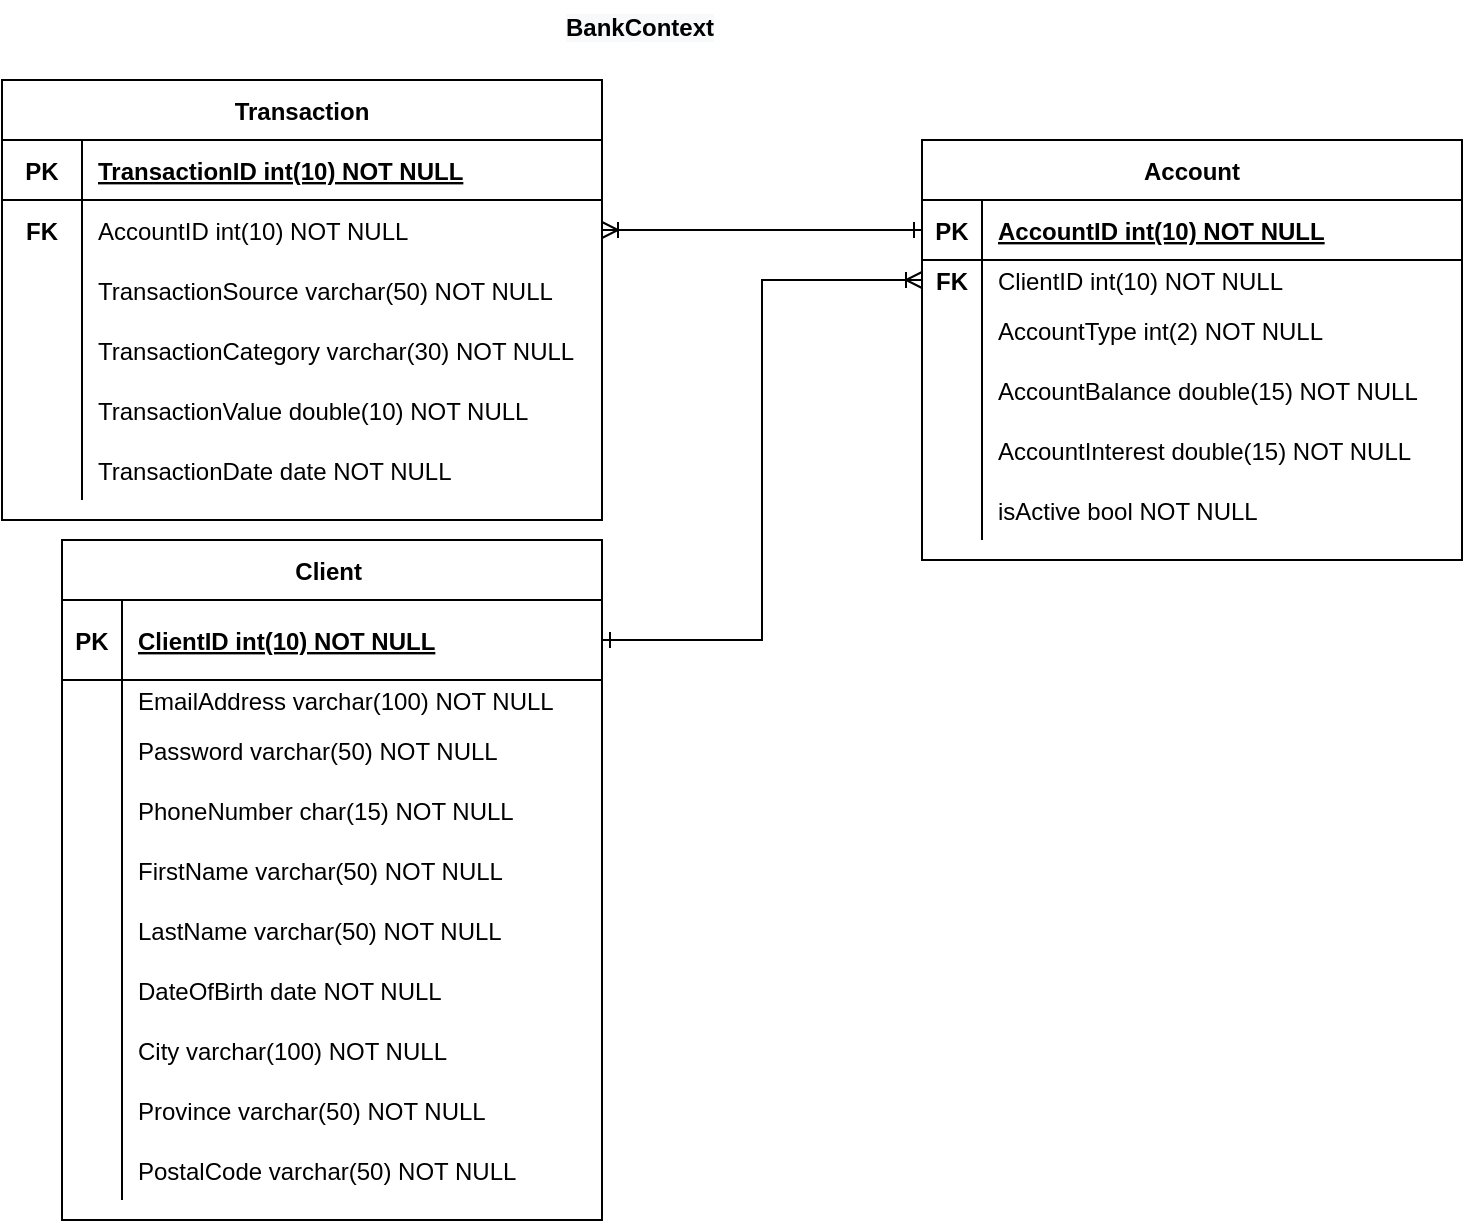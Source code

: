 <mxfile version="13.9.9" type="device"><diagram id="R2lEEEUBdFMjLlhIrx00" name="Page-1"><mxGraphModel dx="1205" dy="696" grid="1" gridSize="10" guides="1" tooltips="1" connect="1" arrows="1" fold="1" page="1" pageScale="1" pageWidth="850" pageHeight="1100" math="0" shadow="0" extFonts="Permanent Marker^https://fonts.googleapis.com/css?family=Permanent+Marker"><root><mxCell id="0"/><mxCell id="1" parent="0"/><mxCell id="C-vyLk0tnHw3VtMMgP7b-2" value="Transaction" style="shape=table;startSize=30;container=1;collapsible=1;childLayout=tableLayout;fixedRows=1;rowLines=0;fontStyle=1;align=center;resizeLast=1;" parent="1" vertex="1"><mxGeometry x="90" y="350" width="300" height="220" as="geometry"/></mxCell><mxCell id="C-vyLk0tnHw3VtMMgP7b-3" value="" style="shape=partialRectangle;collapsible=0;dropTarget=0;pointerEvents=0;fillColor=none;points=[[0,0.5],[1,0.5]];portConstraint=eastwest;top=0;left=0;right=0;bottom=1;" parent="C-vyLk0tnHw3VtMMgP7b-2" vertex="1"><mxGeometry y="30" width="300" height="30" as="geometry"/></mxCell><mxCell id="C-vyLk0tnHw3VtMMgP7b-4" value="PK" style="shape=partialRectangle;overflow=hidden;connectable=0;fillColor=none;top=0;left=0;bottom=0;right=0;fontStyle=1;" parent="C-vyLk0tnHw3VtMMgP7b-3" vertex="1"><mxGeometry width="40" height="30" as="geometry"/></mxCell><mxCell id="C-vyLk0tnHw3VtMMgP7b-5" value="TransactionID int(10) NOT NULL " style="shape=partialRectangle;overflow=hidden;connectable=0;fillColor=none;top=0;left=0;bottom=0;right=0;align=left;spacingLeft=6;fontStyle=5;" parent="C-vyLk0tnHw3VtMMgP7b-3" vertex="1"><mxGeometry x="40" width="260" height="30" as="geometry"/></mxCell><mxCell id="C-vyLk0tnHw3VtMMgP7b-9" value="" style="shape=partialRectangle;collapsible=0;dropTarget=0;pointerEvents=0;fillColor=none;points=[[0,0.5],[1,0.5]];portConstraint=eastwest;top=0;left=0;right=0;bottom=0;" parent="C-vyLk0tnHw3VtMMgP7b-2" vertex="1"><mxGeometry y="60" width="300" height="30" as="geometry"/></mxCell><mxCell id="C-vyLk0tnHw3VtMMgP7b-10" value="" style="shape=partialRectangle;overflow=hidden;connectable=0;fillColor=none;top=0;left=0;bottom=0;right=0;" parent="C-vyLk0tnHw3VtMMgP7b-9" vertex="1"><mxGeometry width="40" height="30" as="geometry"/></mxCell><mxCell id="C-vyLk0tnHw3VtMMgP7b-11" value="AccountID int(10) NOT NULL" style="shape=partialRectangle;overflow=hidden;connectable=0;fillColor=none;top=0;left=0;bottom=0;right=0;align=left;spacingLeft=6;" parent="C-vyLk0tnHw3VtMMgP7b-9" vertex="1"><mxGeometry x="40" width="260" height="30" as="geometry"/></mxCell><mxCell id="YrNoyx_0j4bPCNiUVQTW-1" value="" style="shape=partialRectangle;collapsible=0;dropTarget=0;pointerEvents=0;fillColor=none;points=[[0,0.5],[1,0.5]];portConstraint=eastwest;top=0;left=0;right=0;bottom=0;" parent="C-vyLk0tnHw3VtMMgP7b-2" vertex="1"><mxGeometry y="90" width="300" height="30" as="geometry"/></mxCell><mxCell id="YrNoyx_0j4bPCNiUVQTW-2" value="" style="shape=partialRectangle;overflow=hidden;connectable=0;fillColor=none;top=0;left=0;bottom=0;right=0;" parent="YrNoyx_0j4bPCNiUVQTW-1" vertex="1"><mxGeometry width="40" height="30" as="geometry"/></mxCell><mxCell id="YrNoyx_0j4bPCNiUVQTW-3" value="TransactionSource varchar(50) NOT NULL" style="shape=partialRectangle;overflow=hidden;connectable=0;fillColor=none;top=0;left=0;bottom=0;right=0;align=left;spacingLeft=6;" parent="YrNoyx_0j4bPCNiUVQTW-1" vertex="1"><mxGeometry x="40" width="260" height="30" as="geometry"/></mxCell><mxCell id="YrNoyx_0j4bPCNiUVQTW-4" value="" style="shape=partialRectangle;collapsible=0;dropTarget=0;pointerEvents=0;fillColor=none;points=[[0,0.5],[1,0.5]];portConstraint=eastwest;top=0;left=0;right=0;bottom=0;" parent="C-vyLk0tnHw3VtMMgP7b-2" vertex="1"><mxGeometry y="120" width="300" height="30" as="geometry"/></mxCell><mxCell id="YrNoyx_0j4bPCNiUVQTW-5" value="" style="shape=partialRectangle;overflow=hidden;connectable=0;fillColor=none;top=0;left=0;bottom=0;right=0;" parent="YrNoyx_0j4bPCNiUVQTW-4" vertex="1"><mxGeometry width="40" height="30" as="geometry"/></mxCell><mxCell id="YrNoyx_0j4bPCNiUVQTW-6" value="TransactionCategory varchar(30) NOT NULL" style="shape=partialRectangle;overflow=hidden;connectable=0;fillColor=none;top=0;left=0;bottom=0;right=0;align=left;spacingLeft=6;" parent="YrNoyx_0j4bPCNiUVQTW-4" vertex="1"><mxGeometry x="40" width="260" height="30" as="geometry"/></mxCell><mxCell id="f1CzLQFtzpNZH9mLoO9q-1" value="" style="shape=partialRectangle;collapsible=0;dropTarget=0;pointerEvents=0;fillColor=none;points=[[0,0.5],[1,0.5]];portConstraint=eastwest;top=0;left=0;right=0;bottom=0;" parent="C-vyLk0tnHw3VtMMgP7b-2" vertex="1"><mxGeometry y="150" width="300" height="30" as="geometry"/></mxCell><mxCell id="f1CzLQFtzpNZH9mLoO9q-2" value="" style="shape=partialRectangle;overflow=hidden;connectable=0;fillColor=none;top=0;left=0;bottom=0;right=0;" parent="f1CzLQFtzpNZH9mLoO9q-1" vertex="1"><mxGeometry width="40" height="30" as="geometry"/></mxCell><mxCell id="f1CzLQFtzpNZH9mLoO9q-3" value="TransactionValue double(10) NOT NULL" style="shape=partialRectangle;overflow=hidden;connectable=0;fillColor=none;top=0;left=0;bottom=0;right=0;align=left;spacingLeft=6;" parent="f1CzLQFtzpNZH9mLoO9q-1" vertex="1"><mxGeometry x="40" width="260" height="30" as="geometry"/></mxCell><mxCell id="0npAXtoozI20fQjHSsc6-30" value="" style="shape=partialRectangle;collapsible=0;dropTarget=0;pointerEvents=0;fillColor=none;points=[[0,0.5],[1,0.5]];portConstraint=eastwest;top=0;left=0;right=0;bottom=0;" parent="C-vyLk0tnHw3VtMMgP7b-2" vertex="1"><mxGeometry y="180" width="300" height="30" as="geometry"/></mxCell><mxCell id="0npAXtoozI20fQjHSsc6-31" value="" style="shape=partialRectangle;overflow=hidden;connectable=0;fillColor=none;top=0;left=0;bottom=0;right=0;" parent="0npAXtoozI20fQjHSsc6-30" vertex="1"><mxGeometry width="40" height="30" as="geometry"/></mxCell><mxCell id="0npAXtoozI20fQjHSsc6-32" value="TransactionDate date NOT NULL" style="shape=partialRectangle;overflow=hidden;connectable=0;fillColor=none;top=0;left=0;bottom=0;right=0;align=left;spacingLeft=6;" parent="0npAXtoozI20fQjHSsc6-30" vertex="1"><mxGeometry x="40" width="260" height="30" as="geometry"/></mxCell><mxCell id="E05-xjs0jxcmi8sBBkdt-1" value="Account" style="shape=table;startSize=30;container=1;collapsible=1;childLayout=tableLayout;fixedRows=1;rowLines=0;fontStyle=1;align=center;resizeLast=1;" parent="1" vertex="1"><mxGeometry x="550" y="380" width="270" height="210" as="geometry"/></mxCell><mxCell id="E05-xjs0jxcmi8sBBkdt-2" value="" style="shape=partialRectangle;collapsible=0;dropTarget=0;pointerEvents=0;fillColor=none;points=[[0,0.5],[1,0.5]];portConstraint=eastwest;top=0;left=0;right=0;bottom=1;" parent="E05-xjs0jxcmi8sBBkdt-1" vertex="1"><mxGeometry y="30" width="270" height="30" as="geometry"/></mxCell><mxCell id="E05-xjs0jxcmi8sBBkdt-3" value="PK" style="shape=partialRectangle;overflow=hidden;connectable=0;fillColor=none;top=0;left=0;bottom=0;right=0;fontStyle=1;" parent="E05-xjs0jxcmi8sBBkdt-2" vertex="1"><mxGeometry width="30" height="30" as="geometry"/></mxCell><mxCell id="E05-xjs0jxcmi8sBBkdt-4" value="AccountID int(10) NOT NULL " style="shape=partialRectangle;overflow=hidden;connectable=0;fillColor=none;top=0;left=0;bottom=0;right=0;align=left;spacingLeft=6;fontStyle=5;" parent="E05-xjs0jxcmi8sBBkdt-2" vertex="1"><mxGeometry x="30" width="240" height="30" as="geometry"/></mxCell><mxCell id="E05-xjs0jxcmi8sBBkdt-5" value="" style="shape=partialRectangle;collapsible=0;dropTarget=0;pointerEvents=0;fillColor=none;points=[[0,0.5],[1,0.5]];portConstraint=eastwest;top=0;left=0;right=0;bottom=0;" parent="E05-xjs0jxcmi8sBBkdt-1" vertex="1"><mxGeometry y="60" width="270" height="20" as="geometry"/></mxCell><mxCell id="E05-xjs0jxcmi8sBBkdt-6" value="" style="shape=partialRectangle;overflow=hidden;connectable=0;fillColor=none;top=0;left=0;bottom=0;right=0;" parent="E05-xjs0jxcmi8sBBkdt-5" vertex="1"><mxGeometry width="30" height="20" as="geometry"/></mxCell><mxCell id="E05-xjs0jxcmi8sBBkdt-7" value="ClientID int(10) NOT NULL" style="shape=partialRectangle;overflow=hidden;connectable=0;fillColor=none;top=0;left=0;bottom=0;right=0;align=left;spacingLeft=6;" parent="E05-xjs0jxcmi8sBBkdt-5" vertex="1"><mxGeometry x="30" width="240" height="20" as="geometry"/></mxCell><mxCell id="E05-xjs0jxcmi8sBBkdt-17" value="" style="shape=partialRectangle;collapsible=0;dropTarget=0;pointerEvents=0;fillColor=none;points=[[0,0.5],[1,0.5]];portConstraint=eastwest;top=0;left=0;right=0;bottom=0;" parent="E05-xjs0jxcmi8sBBkdt-1" vertex="1"><mxGeometry y="80" width="270" height="30" as="geometry"/></mxCell><mxCell id="E05-xjs0jxcmi8sBBkdt-18" value="" style="shape=partialRectangle;overflow=hidden;connectable=0;fillColor=none;top=0;left=0;bottom=0;right=0;" parent="E05-xjs0jxcmi8sBBkdt-17" vertex="1"><mxGeometry width="30" height="30" as="geometry"/></mxCell><mxCell id="E05-xjs0jxcmi8sBBkdt-19" value="AccountType int(2) NOT NULL" style="shape=partialRectangle;overflow=hidden;connectable=0;fillColor=none;top=0;left=0;bottom=0;right=0;align=left;spacingLeft=6;" parent="E05-xjs0jxcmi8sBBkdt-17" vertex="1"><mxGeometry x="30" width="240" height="30" as="geometry"/></mxCell><mxCell id="E05-xjs0jxcmi8sBBkdt-20" value="" style="shape=partialRectangle;collapsible=0;dropTarget=0;pointerEvents=0;fillColor=none;points=[[0,0.5],[1,0.5]];portConstraint=eastwest;top=0;left=0;right=0;bottom=0;" parent="E05-xjs0jxcmi8sBBkdt-1" vertex="1"><mxGeometry y="110" width="270" height="30" as="geometry"/></mxCell><mxCell id="E05-xjs0jxcmi8sBBkdt-21" value="" style="shape=partialRectangle;overflow=hidden;connectable=0;fillColor=none;top=0;left=0;bottom=0;right=0;" parent="E05-xjs0jxcmi8sBBkdt-20" vertex="1"><mxGeometry width="30" height="30" as="geometry"/></mxCell><mxCell id="E05-xjs0jxcmi8sBBkdt-22" value="AccountBalance double(15) NOT NULL" style="shape=partialRectangle;overflow=hidden;connectable=0;fillColor=none;top=0;left=0;bottom=0;right=0;align=left;spacingLeft=6;" parent="E05-xjs0jxcmi8sBBkdt-20" vertex="1"><mxGeometry x="30" width="240" height="30" as="geometry"/></mxCell><mxCell id="E05-xjs0jxcmi8sBBkdt-23" value="" style="shape=partialRectangle;collapsible=0;dropTarget=0;pointerEvents=0;fillColor=none;points=[[0,0.5],[1,0.5]];portConstraint=eastwest;top=0;left=0;right=0;bottom=0;" parent="E05-xjs0jxcmi8sBBkdt-1" vertex="1"><mxGeometry y="140" width="270" height="30" as="geometry"/></mxCell><mxCell id="E05-xjs0jxcmi8sBBkdt-24" value="" style="shape=partialRectangle;overflow=hidden;connectable=0;fillColor=none;top=0;left=0;bottom=0;right=0;" parent="E05-xjs0jxcmi8sBBkdt-23" vertex="1"><mxGeometry width="30" height="30" as="geometry"/></mxCell><mxCell id="E05-xjs0jxcmi8sBBkdt-25" value="AccountInterest double(15) NOT NULL" style="shape=partialRectangle;overflow=hidden;connectable=0;fillColor=none;top=0;left=0;bottom=0;right=0;align=left;spacingLeft=6;" parent="E05-xjs0jxcmi8sBBkdt-23" vertex="1"><mxGeometry x="30" width="240" height="30" as="geometry"/></mxCell><mxCell id="0npAXtoozI20fQjHSsc6-33" value="" style="shape=partialRectangle;collapsible=0;dropTarget=0;pointerEvents=0;fillColor=none;points=[[0,0.5],[1,0.5]];portConstraint=eastwest;top=0;left=0;right=0;bottom=0;" parent="E05-xjs0jxcmi8sBBkdt-1" vertex="1"><mxGeometry y="170" width="270" height="30" as="geometry"/></mxCell><mxCell id="0npAXtoozI20fQjHSsc6-34" value="" style="shape=partialRectangle;overflow=hidden;connectable=0;fillColor=none;top=0;left=0;bottom=0;right=0;" parent="0npAXtoozI20fQjHSsc6-33" vertex="1"><mxGeometry width="30" height="30" as="geometry"/></mxCell><mxCell id="0npAXtoozI20fQjHSsc6-35" value="isActive bool NOT NULL" style="shape=partialRectangle;overflow=hidden;connectable=0;fillColor=none;top=0;left=0;bottom=0;right=0;align=left;spacingLeft=6;" parent="0npAXtoozI20fQjHSsc6-33" vertex="1"><mxGeometry x="30" width="240" height="30" as="geometry"/></mxCell><mxCell id="E05-xjs0jxcmi8sBBkdt-32" value="FK" style="shape=partialRectangle;overflow=hidden;connectable=0;fillColor=none;top=0;left=0;bottom=0;right=0;fontStyle=1;" parent="1" vertex="1"><mxGeometry x="90" y="410" width="40" height="30" as="geometry"/></mxCell><mxCell id="E05-xjs0jxcmi8sBBkdt-33" style="edgeStyle=orthogonalEdgeStyle;rounded=0;orthogonalLoop=1;jettySize=auto;html=1;exitX=0;exitY=0.5;exitDx=0;exitDy=0;entryX=1;entryY=0.5;entryDx=0;entryDy=0;endArrow=ERoneToMany;endFill=0;startArrow=ERone;startFill=0;" parent="1" source="E05-xjs0jxcmi8sBBkdt-2" target="C-vyLk0tnHw3VtMMgP7b-9" edge="1"><mxGeometry relative="1" as="geometry"/></mxCell><mxCell id="0npAXtoozI20fQjHSsc6-29" style="edgeStyle=orthogonalEdgeStyle;rounded=0;orthogonalLoop=1;jettySize=auto;html=1;exitX=1;exitY=0.5;exitDx=0;exitDy=0;entryX=0;entryY=0.5;entryDx=0;entryDy=0;endArrow=ERoneToMany;endFill=0;startArrow=ERone;startFill=0;" parent="1" source="0npAXtoozI20fQjHSsc6-2" target="E05-xjs0jxcmi8sBBkdt-5" edge="1"><mxGeometry relative="1" as="geometry"><mxPoint x="600" y="654.97" as="sourcePoint"/><mxPoint x="450" y="669.97" as="targetPoint"/></mxGeometry></mxCell><mxCell id="0npAXtoozI20fQjHSsc6-1" value="Client " style="shape=table;startSize=30;container=1;collapsible=1;childLayout=tableLayout;fixedRows=1;rowLines=0;fontStyle=1;align=center;resizeLast=1;" parent="1" vertex="1"><mxGeometry x="120" y="580" width="270" height="340.0" as="geometry"/></mxCell><mxCell id="0npAXtoozI20fQjHSsc6-2" value="" style="shape=partialRectangle;collapsible=0;dropTarget=0;pointerEvents=0;fillColor=none;points=[[0,0.5],[1,0.5]];portConstraint=eastwest;top=0;left=0;right=0;bottom=1;" parent="0npAXtoozI20fQjHSsc6-1" vertex="1"><mxGeometry y="30" width="270" height="40" as="geometry"/></mxCell><mxCell id="0npAXtoozI20fQjHSsc6-3" value="PK" style="shape=partialRectangle;overflow=hidden;connectable=0;fillColor=none;top=0;left=0;bottom=0;right=0;fontStyle=1;" parent="0npAXtoozI20fQjHSsc6-2" vertex="1"><mxGeometry width="30" height="40" as="geometry"/></mxCell><mxCell id="0npAXtoozI20fQjHSsc6-4" value="ClientID int(10) NOT NULL " style="shape=partialRectangle;overflow=hidden;connectable=0;fillColor=none;top=0;left=0;bottom=0;right=0;align=left;spacingLeft=6;fontStyle=5;" parent="0npAXtoozI20fQjHSsc6-2" vertex="1"><mxGeometry x="30" width="240" height="40" as="geometry"/></mxCell><mxCell id="0npAXtoozI20fQjHSsc6-5" value="" style="shape=partialRectangle;collapsible=0;dropTarget=0;pointerEvents=0;fillColor=none;points=[[0,0.5],[1,0.5]];portConstraint=eastwest;top=0;left=0;right=0;bottom=0;" parent="0npAXtoozI20fQjHSsc6-1" vertex="1"><mxGeometry y="70" width="270" height="20" as="geometry"/></mxCell><mxCell id="0npAXtoozI20fQjHSsc6-6" value="" style="shape=partialRectangle;overflow=hidden;connectable=0;fillColor=none;top=0;left=0;bottom=0;right=0;" parent="0npAXtoozI20fQjHSsc6-5" vertex="1"><mxGeometry width="30" height="20" as="geometry"/></mxCell><mxCell id="0npAXtoozI20fQjHSsc6-7" value="EmailAddress varchar(100) NOT NULL" style="shape=partialRectangle;overflow=hidden;connectable=0;fillColor=none;top=0;left=0;bottom=0;right=0;align=left;spacingLeft=6;" parent="0npAXtoozI20fQjHSsc6-5" vertex="1"><mxGeometry x="30" width="240" height="20" as="geometry"/></mxCell><mxCell id="0npAXtoozI20fQjHSsc6-8" value="" style="shape=partialRectangle;collapsible=0;dropTarget=0;pointerEvents=0;fillColor=none;points=[[0,0.5],[1,0.5]];portConstraint=eastwest;top=0;left=0;right=0;bottom=0;" parent="0npAXtoozI20fQjHSsc6-1" vertex="1"><mxGeometry y="90" width="270" height="30" as="geometry"/></mxCell><mxCell id="0npAXtoozI20fQjHSsc6-9" value="" style="shape=partialRectangle;overflow=hidden;connectable=0;fillColor=none;top=0;left=0;bottom=0;right=0;" parent="0npAXtoozI20fQjHSsc6-8" vertex="1"><mxGeometry width="30" height="30" as="geometry"/></mxCell><mxCell id="0npAXtoozI20fQjHSsc6-10" value="Password varchar(50) NOT NULL" style="shape=partialRectangle;overflow=hidden;connectable=0;fillColor=none;top=0;left=0;bottom=0;right=0;align=left;spacingLeft=6;" parent="0npAXtoozI20fQjHSsc6-8" vertex="1"><mxGeometry x="30" width="240" height="30" as="geometry"/></mxCell><mxCell id="0npAXtoozI20fQjHSsc6-11" value="" style="shape=partialRectangle;collapsible=0;dropTarget=0;pointerEvents=0;fillColor=none;points=[[0,0.5],[1,0.5]];portConstraint=eastwest;top=0;left=0;right=0;bottom=0;" parent="0npAXtoozI20fQjHSsc6-1" vertex="1"><mxGeometry y="120" width="270" height="30" as="geometry"/></mxCell><mxCell id="0npAXtoozI20fQjHSsc6-12" value="" style="shape=partialRectangle;overflow=hidden;connectable=0;fillColor=none;top=0;left=0;bottom=0;right=0;" parent="0npAXtoozI20fQjHSsc6-11" vertex="1"><mxGeometry width="30" height="30" as="geometry"/></mxCell><mxCell id="0npAXtoozI20fQjHSsc6-13" value="PhoneNumber char(15) NOT NULL" style="shape=partialRectangle;overflow=hidden;connectable=0;fillColor=none;top=0;left=0;bottom=0;right=0;align=left;spacingLeft=6;" parent="0npAXtoozI20fQjHSsc6-11" vertex="1"><mxGeometry x="30" width="240" height="30" as="geometry"/></mxCell><mxCell id="0npAXtoozI20fQjHSsc6-14" value="" style="shape=partialRectangle;collapsible=0;dropTarget=0;pointerEvents=0;fillColor=none;points=[[0,0.5],[1,0.5]];portConstraint=eastwest;top=0;left=0;right=0;bottom=0;" parent="0npAXtoozI20fQjHSsc6-1" vertex="1"><mxGeometry y="150" width="270" height="30" as="geometry"/></mxCell><mxCell id="0npAXtoozI20fQjHSsc6-15" value="" style="shape=partialRectangle;overflow=hidden;connectable=0;fillColor=none;top=0;left=0;bottom=0;right=0;" parent="0npAXtoozI20fQjHSsc6-14" vertex="1"><mxGeometry width="30" height="30" as="geometry"/></mxCell><mxCell id="0npAXtoozI20fQjHSsc6-16" value="FirstName varchar(50) NOT NULL" style="shape=partialRectangle;overflow=hidden;connectable=0;fillColor=none;top=0;left=0;bottom=0;right=0;align=left;spacingLeft=6;" parent="0npAXtoozI20fQjHSsc6-14" vertex="1"><mxGeometry x="30" width="240" height="30" as="geometry"/></mxCell><mxCell id="0npAXtoozI20fQjHSsc6-17" value="" style="shape=partialRectangle;collapsible=0;dropTarget=0;pointerEvents=0;fillColor=none;points=[[0,0.5],[1,0.5]];portConstraint=eastwest;top=0;left=0;right=0;bottom=0;" parent="0npAXtoozI20fQjHSsc6-1" vertex="1"><mxGeometry y="180" width="270" height="30" as="geometry"/></mxCell><mxCell id="0npAXtoozI20fQjHSsc6-18" value="" style="shape=partialRectangle;overflow=hidden;connectable=0;fillColor=none;top=0;left=0;bottom=0;right=0;" parent="0npAXtoozI20fQjHSsc6-17" vertex="1"><mxGeometry width="30" height="30" as="geometry"/></mxCell><mxCell id="0npAXtoozI20fQjHSsc6-19" value="LastName varchar(50) NOT NULL" style="shape=partialRectangle;overflow=hidden;connectable=0;fillColor=none;top=0;left=0;bottom=0;right=0;align=left;spacingLeft=6;" parent="0npAXtoozI20fQjHSsc6-17" vertex="1"><mxGeometry x="30" width="240" height="30" as="geometry"/></mxCell><mxCell id="ZzV_-sXf2Kk9rIMVZdbO-1" value="" style="shape=partialRectangle;collapsible=0;dropTarget=0;pointerEvents=0;fillColor=none;points=[[0,0.5],[1,0.5]];portConstraint=eastwest;top=0;left=0;right=0;bottom=0;" parent="0npAXtoozI20fQjHSsc6-1" vertex="1"><mxGeometry y="210" width="270" height="30" as="geometry"/></mxCell><mxCell id="ZzV_-sXf2Kk9rIMVZdbO-2" value="" style="shape=partialRectangle;overflow=hidden;connectable=0;fillColor=none;top=0;left=0;bottom=0;right=0;" parent="ZzV_-sXf2Kk9rIMVZdbO-1" vertex="1"><mxGeometry width="30" height="30" as="geometry"/></mxCell><mxCell id="ZzV_-sXf2Kk9rIMVZdbO-3" value="DateOfBirth date NOT NULL" style="shape=partialRectangle;overflow=hidden;connectable=0;fillColor=none;top=0;left=0;bottom=0;right=0;align=left;spacingLeft=6;" parent="ZzV_-sXf2Kk9rIMVZdbO-1" vertex="1"><mxGeometry x="30" width="240" height="30" as="geometry"/></mxCell><mxCell id="ZzV_-sXf2Kk9rIMVZdbO-4" value="" style="shape=partialRectangle;collapsible=0;dropTarget=0;pointerEvents=0;fillColor=none;points=[[0,0.5],[1,0.5]];portConstraint=eastwest;top=0;left=0;right=0;bottom=0;" parent="0npAXtoozI20fQjHSsc6-1" vertex="1"><mxGeometry y="240" width="270" height="30" as="geometry"/></mxCell><mxCell id="ZzV_-sXf2Kk9rIMVZdbO-5" value="" style="shape=partialRectangle;overflow=hidden;connectable=0;fillColor=none;top=0;left=0;bottom=0;right=0;" parent="ZzV_-sXf2Kk9rIMVZdbO-4" vertex="1"><mxGeometry width="30" height="30" as="geometry"/></mxCell><mxCell id="ZzV_-sXf2Kk9rIMVZdbO-6" value="City varchar(100) NOT NULL" style="shape=partialRectangle;overflow=hidden;connectable=0;fillColor=none;top=0;left=0;bottom=0;right=0;align=left;spacingLeft=6;" parent="ZzV_-sXf2Kk9rIMVZdbO-4" vertex="1"><mxGeometry x="30" width="240" height="30" as="geometry"/></mxCell><mxCell id="ZzV_-sXf2Kk9rIMVZdbO-7" value="" style="shape=partialRectangle;collapsible=0;dropTarget=0;pointerEvents=0;fillColor=none;points=[[0,0.5],[1,0.5]];portConstraint=eastwest;top=0;left=0;right=0;bottom=0;" parent="0npAXtoozI20fQjHSsc6-1" vertex="1"><mxGeometry y="270" width="270" height="30" as="geometry"/></mxCell><mxCell id="ZzV_-sXf2Kk9rIMVZdbO-8" value="" style="shape=partialRectangle;overflow=hidden;connectable=0;fillColor=none;top=0;left=0;bottom=0;right=0;" parent="ZzV_-sXf2Kk9rIMVZdbO-7" vertex="1"><mxGeometry width="30" height="30" as="geometry"/></mxCell><mxCell id="ZzV_-sXf2Kk9rIMVZdbO-9" value="Province varchar(50) NOT NULL" style="shape=partialRectangle;overflow=hidden;connectable=0;fillColor=none;top=0;left=0;bottom=0;right=0;align=left;spacingLeft=6;" parent="ZzV_-sXf2Kk9rIMVZdbO-7" vertex="1"><mxGeometry x="30" width="240" height="30" as="geometry"/></mxCell><mxCell id="ZzV_-sXf2Kk9rIMVZdbO-10" value="" style="shape=partialRectangle;collapsible=0;dropTarget=0;pointerEvents=0;fillColor=none;points=[[0,0.5],[1,0.5]];portConstraint=eastwest;top=0;left=0;right=0;bottom=0;" parent="0npAXtoozI20fQjHSsc6-1" vertex="1"><mxGeometry y="300" width="270" height="30" as="geometry"/></mxCell><mxCell id="ZzV_-sXf2Kk9rIMVZdbO-11" value="" style="shape=partialRectangle;overflow=hidden;connectable=0;fillColor=none;top=0;left=0;bottom=0;right=0;" parent="ZzV_-sXf2Kk9rIMVZdbO-10" vertex="1"><mxGeometry width="30" height="30" as="geometry"/></mxCell><mxCell id="ZzV_-sXf2Kk9rIMVZdbO-12" value="PostalCode varchar(50) NOT NULL" style="shape=partialRectangle;overflow=hidden;connectable=0;fillColor=none;top=0;left=0;bottom=0;right=0;align=left;spacingLeft=6;" parent="ZzV_-sXf2Kk9rIMVZdbO-10" vertex="1"><mxGeometry x="30" width="240" height="30" as="geometry"/></mxCell><mxCell id="0npAXtoozI20fQjHSsc6-60" value="FK" style="shape=partialRectangle;overflow=hidden;connectable=0;fillColor=none;top=0;left=0;bottom=0;right=0;fontStyle=1;" parent="1" vertex="1"><mxGeometry x="550" y="440" width="30" height="20" as="geometry"/></mxCell><mxCell id="d7Se1XeVC8uAYm41DhEN-1" value="&lt;span style=&quot;color: rgb(0 , 0 , 0) ; font-family: &amp;#34;helvetica&amp;#34; ; font-size: 12px ; font-style: normal ; font-weight: 700 ; letter-spacing: normal ; text-align: center ; text-indent: 0px ; text-transform: none ; word-spacing: 0px ; background-color: rgb(248 , 249 , 250) ; display: inline ; float: none&quot;&gt;BankContext&lt;/span&gt;" style="text;whiteSpace=wrap;html=1;" parent="1" vertex="1"><mxGeometry x="370" y="310" width="90" height="30" as="geometry"/></mxCell></root></mxGraphModel></diagram></mxfile>